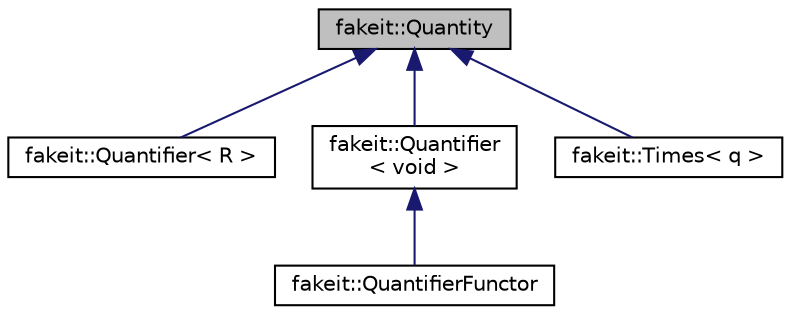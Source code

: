 digraph "fakeit::Quantity"
{
  edge [fontname="Helvetica",fontsize="10",labelfontname="Helvetica",labelfontsize="10"];
  node [fontname="Helvetica",fontsize="10",shape=record];
  Node1 [label="fakeit::Quantity",height=0.2,width=0.4,color="black", fillcolor="grey75", style="filled" fontcolor="black"];
  Node1 -> Node2 [dir="back",color="midnightblue",fontsize="10",style="solid",fontname="Helvetica"];
  Node2 [label="fakeit::Quantifier\< R \>",height=0.2,width=0.4,color="black", fillcolor="white", style="filled",URL="$db/dd9/structfakeit_1_1Quantifier.html"];
  Node1 -> Node3 [dir="back",color="midnightblue",fontsize="10",style="solid",fontname="Helvetica"];
  Node3 [label="fakeit::Quantifier\l\< void \>",height=0.2,width=0.4,color="black", fillcolor="white", style="filled",URL="$dd/d76/structfakeit_1_1Quantifier_3_01void_01_4.html"];
  Node3 -> Node4 [dir="back",color="midnightblue",fontsize="10",style="solid",fontname="Helvetica"];
  Node4 [label="fakeit::QuantifierFunctor",height=0.2,width=0.4,color="black", fillcolor="white", style="filled",URL="$d9/d31/structfakeit_1_1QuantifierFunctor.html"];
  Node1 -> Node5 [dir="back",color="midnightblue",fontsize="10",style="solid",fontname="Helvetica"];
  Node5 [label="fakeit::Times\< q \>",height=0.2,width=0.4,color="black", fillcolor="white", style="filled",URL="$d7/d79/structfakeit_1_1Times.html"];
}
